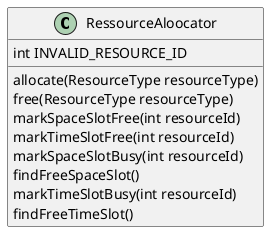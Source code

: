 @startuml OCP
class RessourceAloocator 

RessourceAloocator : int INVALID_RESOURCE_ID
RessourceAloocator : allocate(ResourceType resourceType)
RessourceAloocator : free(ResourceType resourceType)
  RessourceAloocator :   markSpaceSlotFree(int resourceId)
 RessourceAloocator :   markTimeSlotFree(int resourceId)
 RessourceAloocator :  markSpaceSlotBusy(int resourceId)
  
 RessourceAloocator :  findFreeSpaceSlot()
 RessourceAloocator :  markTimeSlotBusy(int resourceId)
 RessourceAloocator :   findFreeTimeSlot()
  
  

@enduml